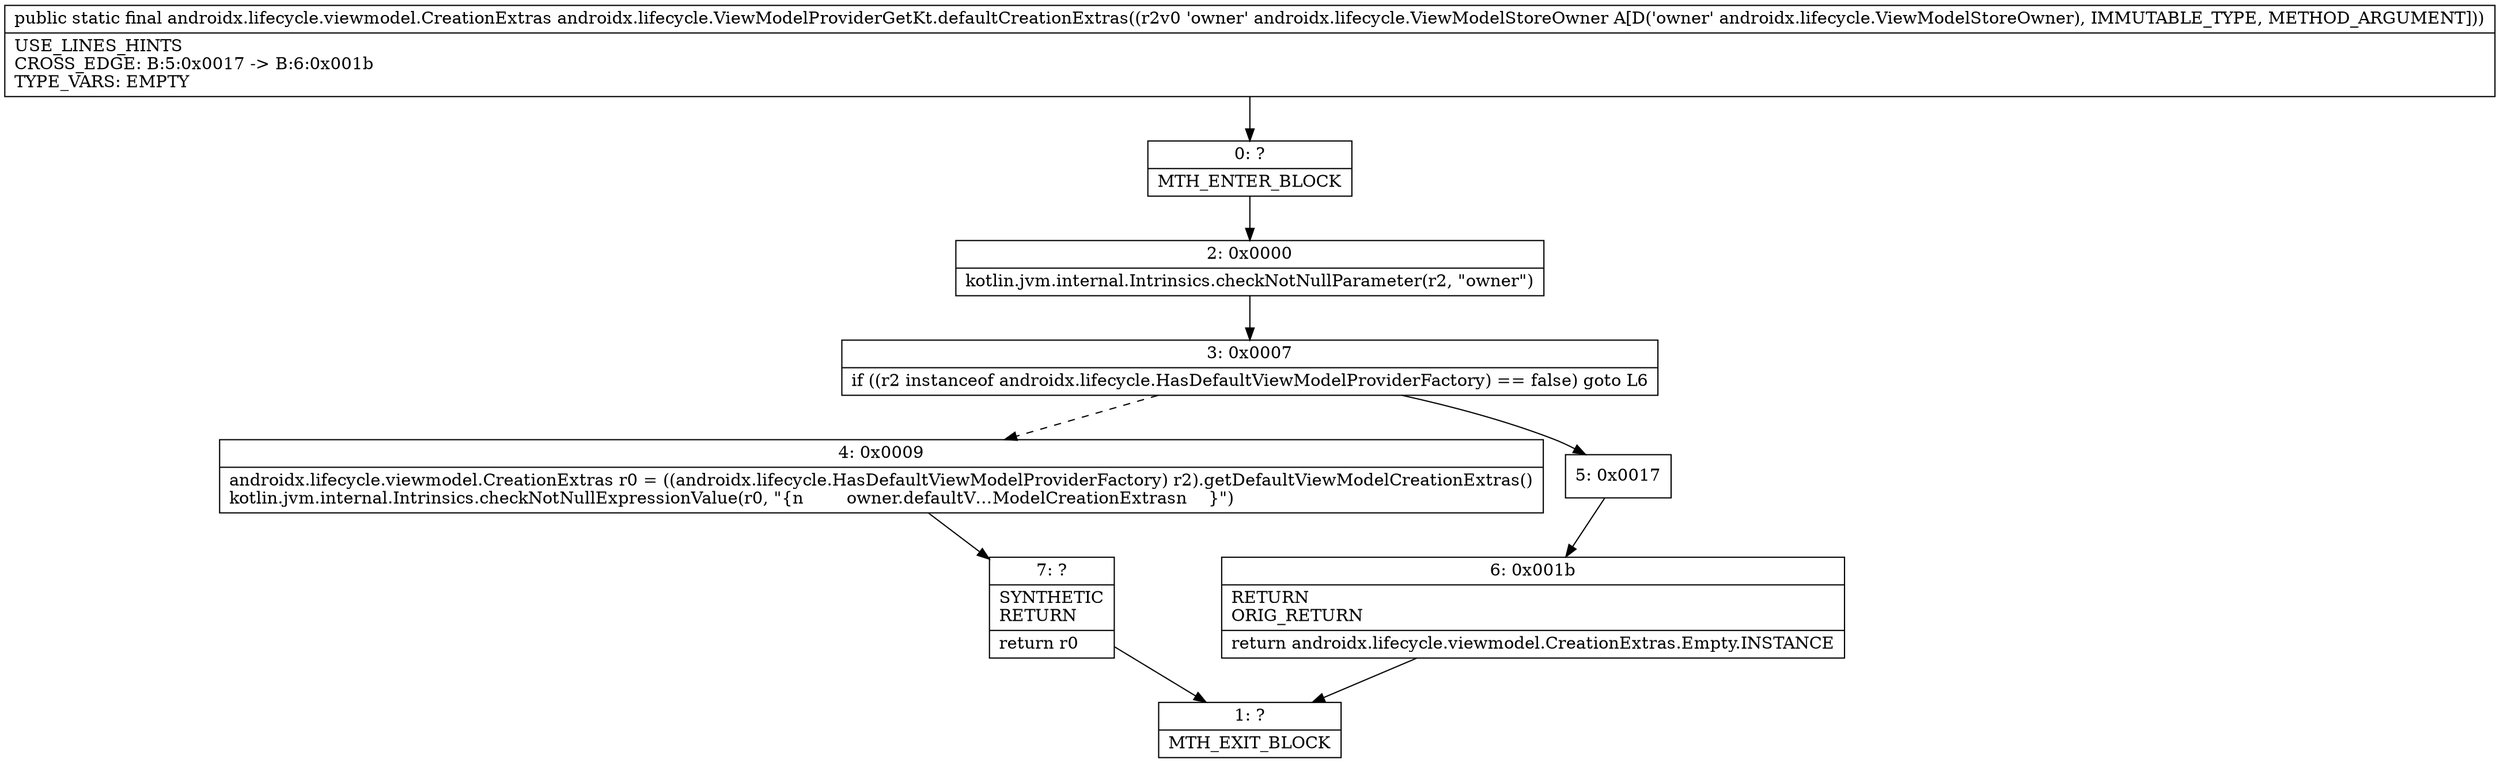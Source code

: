 digraph "CFG forandroidx.lifecycle.ViewModelProviderGetKt.defaultCreationExtras(Landroidx\/lifecycle\/ViewModelStoreOwner;)Landroidx\/lifecycle\/viewmodel\/CreationExtras;" {
Node_0 [shape=record,label="{0\:\ ?|MTH_ENTER_BLOCK\l}"];
Node_2 [shape=record,label="{2\:\ 0x0000|kotlin.jvm.internal.Intrinsics.checkNotNullParameter(r2, \"owner\")\l}"];
Node_3 [shape=record,label="{3\:\ 0x0007|if ((r2 instanceof androidx.lifecycle.HasDefaultViewModelProviderFactory) == false) goto L6\l}"];
Node_4 [shape=record,label="{4\:\ 0x0009|androidx.lifecycle.viewmodel.CreationExtras r0 = ((androidx.lifecycle.HasDefaultViewModelProviderFactory) r2).getDefaultViewModelCreationExtras()\lkotlin.jvm.internal.Intrinsics.checkNotNullExpressionValue(r0, \"\{n        owner.defaultV…ModelCreationExtrasn    \}\")\l}"];
Node_7 [shape=record,label="{7\:\ ?|SYNTHETIC\lRETURN\l|return r0\l}"];
Node_1 [shape=record,label="{1\:\ ?|MTH_EXIT_BLOCK\l}"];
Node_5 [shape=record,label="{5\:\ 0x0017}"];
Node_6 [shape=record,label="{6\:\ 0x001b|RETURN\lORIG_RETURN\l|return androidx.lifecycle.viewmodel.CreationExtras.Empty.INSTANCE\l}"];
MethodNode[shape=record,label="{public static final androidx.lifecycle.viewmodel.CreationExtras androidx.lifecycle.ViewModelProviderGetKt.defaultCreationExtras((r2v0 'owner' androidx.lifecycle.ViewModelStoreOwner A[D('owner' androidx.lifecycle.ViewModelStoreOwner), IMMUTABLE_TYPE, METHOD_ARGUMENT]))  | USE_LINES_HINTS\lCROSS_EDGE: B:5:0x0017 \-\> B:6:0x001b\lTYPE_VARS: EMPTY\l}"];
MethodNode -> Node_0;Node_0 -> Node_2;
Node_2 -> Node_3;
Node_3 -> Node_4[style=dashed];
Node_3 -> Node_5;
Node_4 -> Node_7;
Node_7 -> Node_1;
Node_5 -> Node_6;
Node_6 -> Node_1;
}


